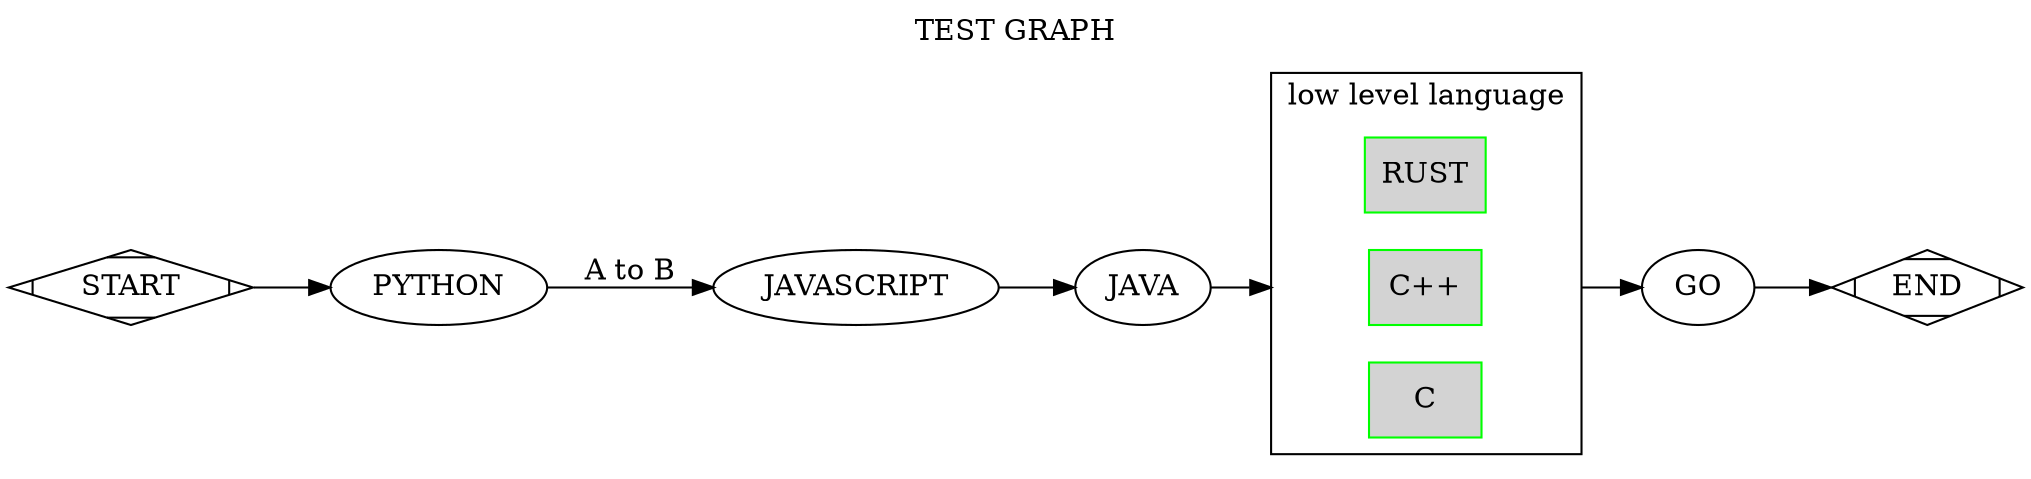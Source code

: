 digraph {
	compound=true label="TEST GRAPH" labelloc=t rankdir=LR
	START [label=START shape=Mdiamond]
	A [label=PYTHON]
	B [label=JAVASCRIPT]
	C [label=JAVA]
	subgraph GR1 {
		graph [cluster=true label="low level language"]
		node [color=green fillcolor=lightgray fontcolor=black label=gr1 shape=box style=filled]
		D [label=RUST]
		E [label="C++"]
		F [label=C]
	}
	G [label=GO]
	END [label=END shape=Mdiamond]
	START -> A
	A -> B [label="A to B"]
	B -> C
	C -> E [lhead=GR1]
	E -> G [ltail=GR1]
	G -> END [shape=Msquare]
}
